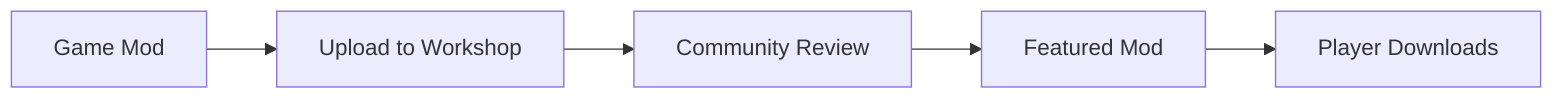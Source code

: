 flowchart LR
    Mod[Game Mod] --> Upload[Upload to Workshop]
    Upload --> Review[Community Review]
    Review --> Feature[Featured Mod]
    Feature --> Download[Player Downloads]